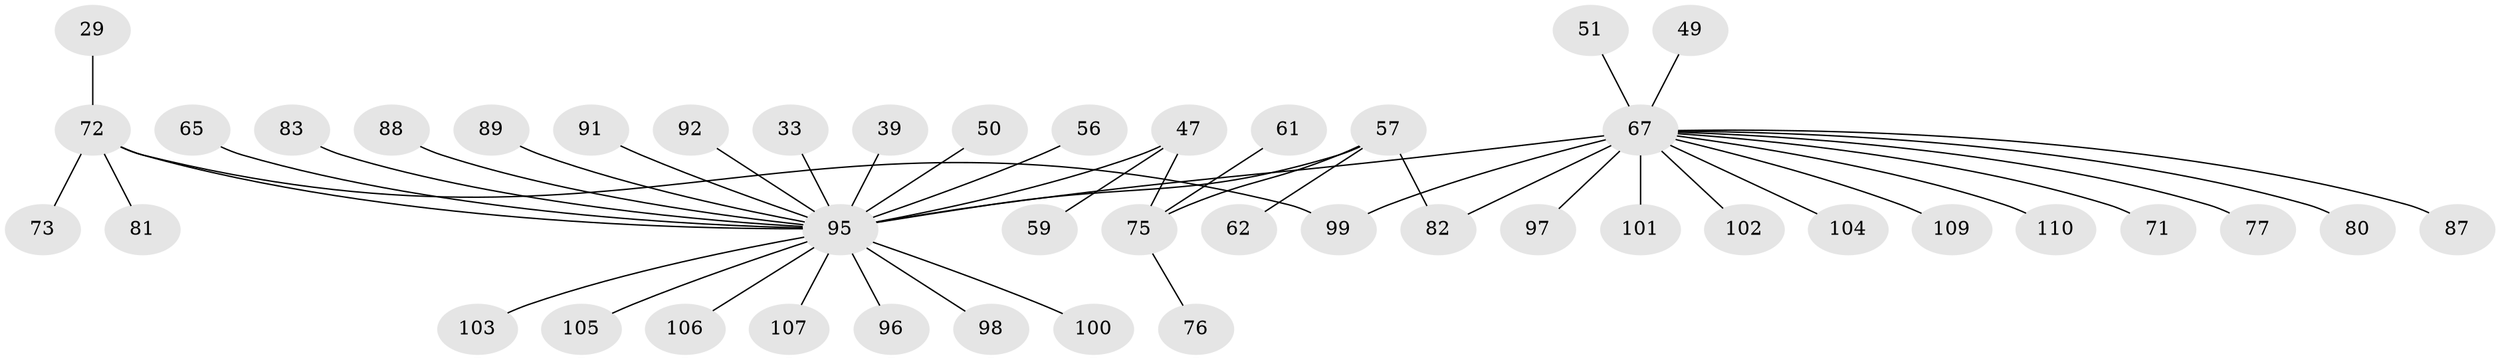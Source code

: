 // original degree distribution, {7: 0.045454545454545456, 2: 0.16363636363636364, 12: 0.00909090909090909, 1: 0.6090909090909091, 13: 0.00909090909090909, 4: 0.02727272727272727, 5: 0.02727272727272727, 3: 0.08181818181818182, 8: 0.01818181818181818, 9: 0.00909090909090909}
// Generated by graph-tools (version 1.1) at 2025/51/03/04/25 21:51:23]
// undirected, 44 vertices, 46 edges
graph export_dot {
graph [start="1"]
  node [color=gray90,style=filled];
  29;
  33;
  39;
  47 [super="+15+6+27+35+43"];
  49;
  50;
  51;
  56;
  57 [super="+32+41"];
  59;
  61;
  62;
  65 [super="+18+44+52"];
  67 [super="+23+3+14+4+21+25+31+40+42"];
  71 [super="+19"];
  72 [super="+45+36+68"];
  73;
  75 [super="+60"];
  76 [super="+74"];
  77 [super="+26"];
  80;
  81;
  82 [super="+54"];
  83;
  87;
  88;
  89 [super="+9+53+79"];
  91;
  92;
  95 [super="+10+13+30+17+94"];
  96;
  97;
  98;
  99 [super="+34"];
  100;
  101;
  102;
  103 [super="+90"];
  104;
  105 [super="+64"];
  106 [super="+69+84+93"];
  107;
  109;
  110 [super="+108"];
  29 -- 72;
  33 -- 95;
  39 -- 95;
  47 -- 59;
  47 -- 95 [weight=2];
  47 -- 75;
  49 -- 67;
  50 -- 95;
  51 -- 67;
  56 -- 95;
  57 -- 62;
  57 -- 95;
  57 -- 82;
  57 -- 75 [weight=2];
  61 -- 75;
  65 -- 95;
  67 -- 87;
  67 -- 104;
  67 -- 80;
  67 -- 97;
  67 -- 102;
  67 -- 109;
  67 -- 101;
  67 -- 99;
  67 -- 95 [weight=5];
  67 -- 71;
  67 -- 77;
  67 -- 82;
  67 -- 110;
  72 -- 95 [weight=3];
  72 -- 73;
  72 -- 81;
  72 -- 99;
  75 -- 76;
  83 -- 95;
  88 -- 95;
  89 -- 95;
  91 -- 95;
  92 -- 95;
  95 -- 96;
  95 -- 98;
  95 -- 100;
  95 -- 106;
  95 -- 105;
  95 -- 107;
  95 -- 103;
}
